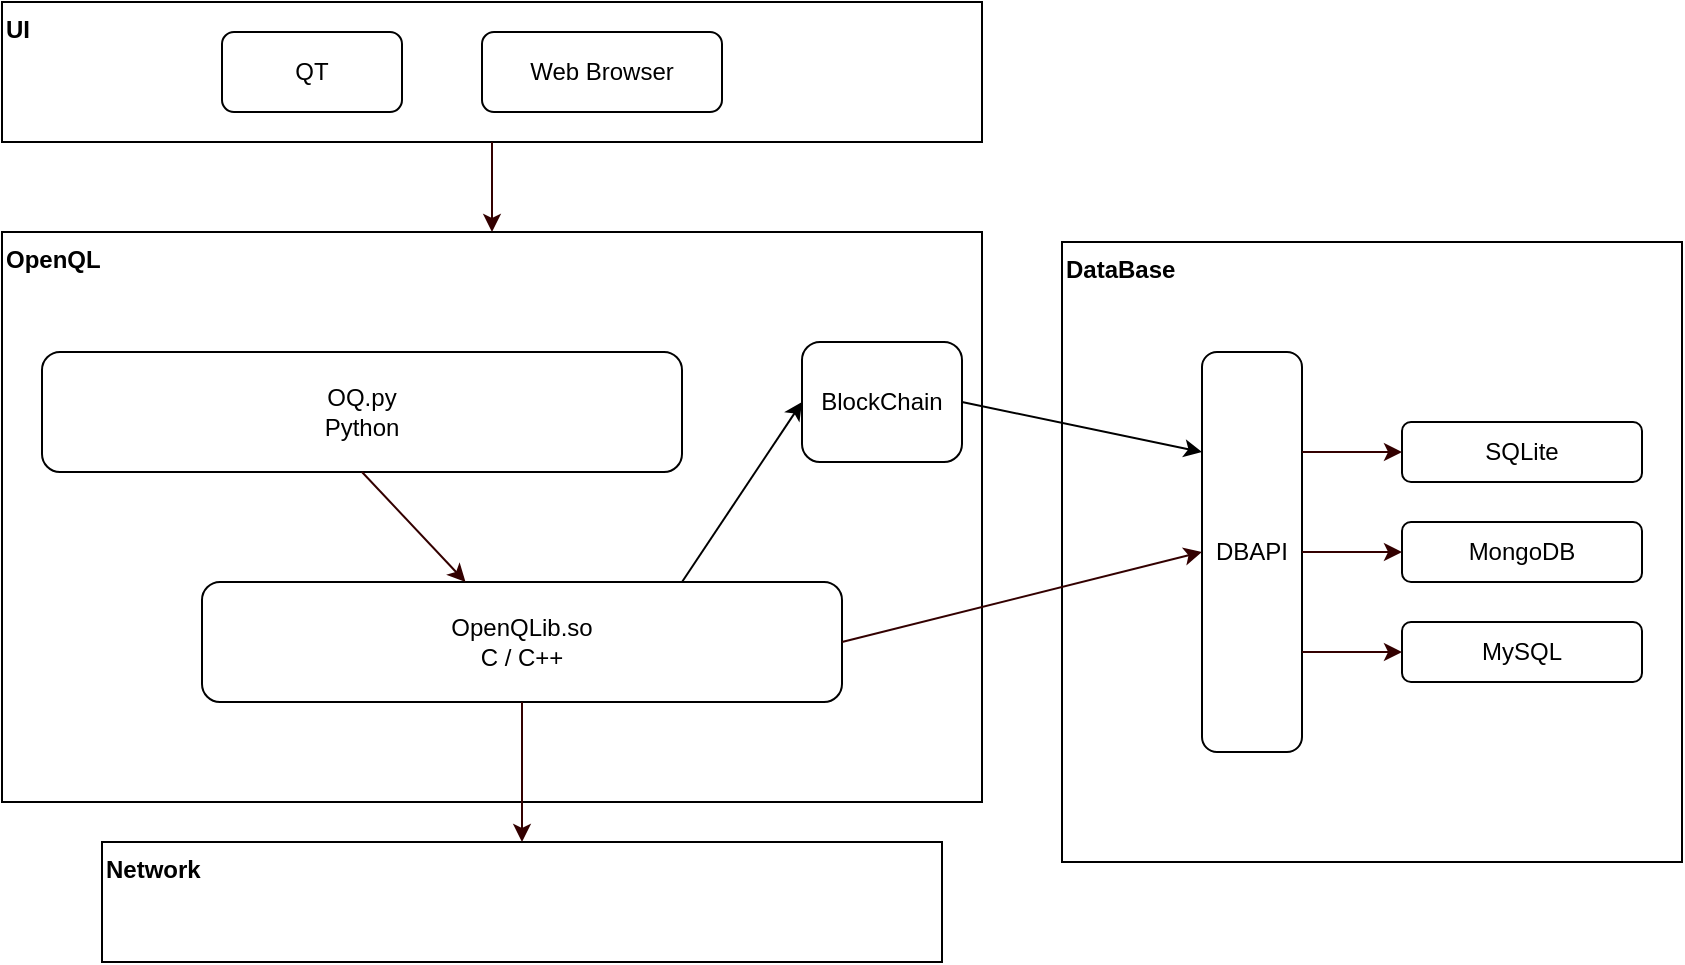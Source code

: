 <mxfile version="13.0.3" type="github">
  <diagram id="Y85NnCvZBMSJRKUutnIK" name="Overview">
    <mxGraphModel dx="946" dy="588" grid="1" gridSize="10" guides="1" tooltips="1" connect="1" arrows="1" fold="1" page="1" pageScale="1" pageWidth="827" pageHeight="1169" math="0" shadow="0">
      <root>
        <mxCell id="0" />
        <mxCell id="1" parent="0" />
        <mxCell id="kIf_VXJFR2PO88LXp8bB-16" value="OpenQL" style="rounded=0;whiteSpace=wrap;html=1;fillColor=none;align=left;verticalAlign=top;fontStyle=1" parent="1" vertex="1">
          <mxGeometry x="30" y="135" width="490" height="285" as="geometry" />
        </mxCell>
        <mxCell id="KrjaQBDH0198ZboYjiPz-1" value="OQ.py&lt;br&gt;Python" style="rounded=1;whiteSpace=wrap;html=1;" parent="1" vertex="1">
          <mxGeometry x="50" y="195" width="320" height="60" as="geometry" />
        </mxCell>
        <mxCell id="kIf_VXJFR2PO88LXp8bB-1" value="OpenQLib.so&lt;br&gt;C / C++" style="rounded=1;whiteSpace=wrap;html=1;" parent="1" vertex="1">
          <mxGeometry x="130" y="310" width="320" height="60" as="geometry" />
        </mxCell>
        <mxCell id="kIf_VXJFR2PO88LXp8bB-3" value="DataBase" style="whiteSpace=wrap;html=1;aspect=fixed;fillColor=none;align=left;verticalAlign=top;fontStyle=1" parent="1" vertex="1">
          <mxGeometry x="560" y="140" width="310" height="310" as="geometry" />
        </mxCell>
        <mxCell id="kIf_VXJFR2PO88LXp8bB-5" value="DBAPI" style="rounded=1;whiteSpace=wrap;html=1;fillColor=none;" parent="1" vertex="1">
          <mxGeometry x="630" y="195" width="50" height="200" as="geometry" />
        </mxCell>
        <mxCell id="kIf_VXJFR2PO88LXp8bB-6" value="SQLite" style="rounded=1;whiteSpace=wrap;html=1;fillColor=none;" parent="1" vertex="1">
          <mxGeometry x="730" y="230" width="120" height="30" as="geometry" />
        </mxCell>
        <mxCell id="kIf_VXJFR2PO88LXp8bB-7" value="MongoDB" style="rounded=1;whiteSpace=wrap;html=1;fillColor=none;" parent="1" vertex="1">
          <mxGeometry x="730" y="280" width="120" height="30" as="geometry" />
        </mxCell>
        <mxCell id="kIf_VXJFR2PO88LXp8bB-8" value="MySQL" style="rounded=1;whiteSpace=wrap;html=1;fillColor=none;" parent="1" vertex="1">
          <mxGeometry x="730" y="330" width="120" height="30" as="geometry" />
        </mxCell>
        <mxCell id="kIf_VXJFR2PO88LXp8bB-15" value="UI" style="rounded=0;whiteSpace=wrap;html=1;fillColor=none;align=left;verticalAlign=top;fontStyle=1" parent="1" vertex="1">
          <mxGeometry x="30" y="20" width="490" height="70" as="geometry" />
        </mxCell>
        <mxCell id="kIf_VXJFR2PO88LXp8bB-17" value="Network" style="rounded=0;whiteSpace=wrap;html=1;fillColor=none;align=left;verticalAlign=top;fontStyle=1" parent="1" vertex="1">
          <mxGeometry x="80" y="440" width="420" height="60" as="geometry" />
        </mxCell>
        <mxCell id="kIf_VXJFR2PO88LXp8bB-26" value="QT" style="rounded=1;whiteSpace=wrap;html=1;fillColor=none;align=center;" parent="1" vertex="1">
          <mxGeometry x="140" y="35" width="90" height="40" as="geometry" />
        </mxCell>
        <mxCell id="kIf_VXJFR2PO88LXp8bB-27" value="" style="endArrow=classic;html=1;strokeColor=#330000;exitX=0.5;exitY=1;exitDx=0;exitDy=0;fontColor=#330000;" parent="1" source="KrjaQBDH0198ZboYjiPz-1" target="kIf_VXJFR2PO88LXp8bB-1" edge="1">
          <mxGeometry width="50" height="50" relative="1" as="geometry">
            <mxPoint x="390" y="280" as="sourcePoint" />
            <mxPoint x="440" y="230" as="targetPoint" />
          </mxGeometry>
        </mxCell>
        <mxCell id="kIf_VXJFR2PO88LXp8bB-28" value="" style="endArrow=classic;html=1;strokeColor=#330000;fontColor=#330000;exitX=0.5;exitY=1;exitDx=0;exitDy=0;" parent="1" source="kIf_VXJFR2PO88LXp8bB-1" target="kIf_VXJFR2PO88LXp8bB-17" edge="1">
          <mxGeometry width="50" height="50" relative="1" as="geometry">
            <mxPoint x="390" y="280" as="sourcePoint" />
            <mxPoint x="440" y="230" as="targetPoint" />
          </mxGeometry>
        </mxCell>
        <mxCell id="kIf_VXJFR2PO88LXp8bB-29" value="" style="endArrow=classic;html=1;strokeColor=#330000;fontColor=#330000;exitX=0.5;exitY=1;exitDx=0;exitDy=0;entryX=0.5;entryY=0;entryDx=0;entryDy=0;" parent="1" source="kIf_VXJFR2PO88LXp8bB-15" target="kIf_VXJFR2PO88LXp8bB-16" edge="1">
          <mxGeometry width="50" height="50" relative="1" as="geometry">
            <mxPoint x="390" y="280" as="sourcePoint" />
            <mxPoint x="440" y="230" as="targetPoint" />
          </mxGeometry>
        </mxCell>
        <mxCell id="kIf_VXJFR2PO88LXp8bB-30" value="" style="endArrow=classic;html=1;strokeColor=#330000;fontColor=#330000;exitX=1;exitY=0.5;exitDx=0;exitDy=0;entryX=0;entryY=0.5;entryDx=0;entryDy=0;" parent="1" source="kIf_VXJFR2PO88LXp8bB-1" target="kIf_VXJFR2PO88LXp8bB-5" edge="1">
          <mxGeometry width="50" height="50" relative="1" as="geometry">
            <mxPoint x="390" y="280" as="sourcePoint" />
            <mxPoint x="440" y="230" as="targetPoint" />
          </mxGeometry>
        </mxCell>
        <mxCell id="kIf_VXJFR2PO88LXp8bB-31" value="" style="endArrow=classic;html=1;strokeColor=#330000;fontColor=#330000;exitX=1;exitY=0.25;exitDx=0;exitDy=0;" parent="1" source="kIf_VXJFR2PO88LXp8bB-5" target="kIf_VXJFR2PO88LXp8bB-6" edge="1">
          <mxGeometry width="50" height="50" relative="1" as="geometry">
            <mxPoint x="390" y="280" as="sourcePoint" />
            <mxPoint x="440" y="230" as="targetPoint" />
          </mxGeometry>
        </mxCell>
        <mxCell id="kIf_VXJFR2PO88LXp8bB-32" value="" style="endArrow=classic;html=1;strokeColor=#330000;fontColor=#330000;exitX=1;exitY=0.5;exitDx=0;exitDy=0;" parent="1" source="kIf_VXJFR2PO88LXp8bB-5" target="kIf_VXJFR2PO88LXp8bB-7" edge="1">
          <mxGeometry width="50" height="50" relative="1" as="geometry">
            <mxPoint x="390" y="280" as="sourcePoint" />
            <mxPoint x="440" y="230" as="targetPoint" />
          </mxGeometry>
        </mxCell>
        <mxCell id="kIf_VXJFR2PO88LXp8bB-33" value="" style="endArrow=classic;html=1;strokeColor=#330000;fontColor=#330000;exitX=1;exitY=0.75;exitDx=0;exitDy=0;" parent="1" source="kIf_VXJFR2PO88LXp8bB-5" target="kIf_VXJFR2PO88LXp8bB-8" edge="1">
          <mxGeometry width="50" height="50" relative="1" as="geometry">
            <mxPoint x="390" y="280" as="sourcePoint" />
            <mxPoint x="440" y="230" as="targetPoint" />
          </mxGeometry>
        </mxCell>
        <mxCell id="EVJBtFHiHW8PO7rC3ifj-1" value="Web Browser" style="rounded=1;whiteSpace=wrap;html=1;fillColor=none;align=center;" vertex="1" parent="1">
          <mxGeometry x="270" y="35" width="120" height="40" as="geometry" />
        </mxCell>
        <mxCell id="EVJBtFHiHW8PO7rC3ifj-3" value="BlockChain" style="rounded=1;whiteSpace=wrap;html=1;fillColor=none;" vertex="1" parent="1">
          <mxGeometry x="430" y="190" width="80" height="60" as="geometry" />
        </mxCell>
        <mxCell id="EVJBtFHiHW8PO7rC3ifj-4" value="" style="endArrow=classic;html=1;exitX=0.75;exitY=0;exitDx=0;exitDy=0;entryX=0;entryY=0.5;entryDx=0;entryDy=0;" edge="1" parent="1" source="kIf_VXJFR2PO88LXp8bB-1" target="EVJBtFHiHW8PO7rC3ifj-3">
          <mxGeometry width="50" height="50" relative="1" as="geometry">
            <mxPoint x="460" y="330" as="sourcePoint" />
            <mxPoint x="510" y="280" as="targetPoint" />
          </mxGeometry>
        </mxCell>
        <mxCell id="EVJBtFHiHW8PO7rC3ifj-5" value="" style="endArrow=classic;html=1;exitX=1;exitY=0.5;exitDx=0;exitDy=0;entryX=0;entryY=0.25;entryDx=0;entryDy=0;" edge="1" parent="1" source="EVJBtFHiHW8PO7rC3ifj-3" target="kIf_VXJFR2PO88LXp8bB-5">
          <mxGeometry width="50" height="50" relative="1" as="geometry">
            <mxPoint x="460" y="330" as="sourcePoint" />
            <mxPoint x="510" y="280" as="targetPoint" />
          </mxGeometry>
        </mxCell>
      </root>
    </mxGraphModel>
  </diagram>
</mxfile>
